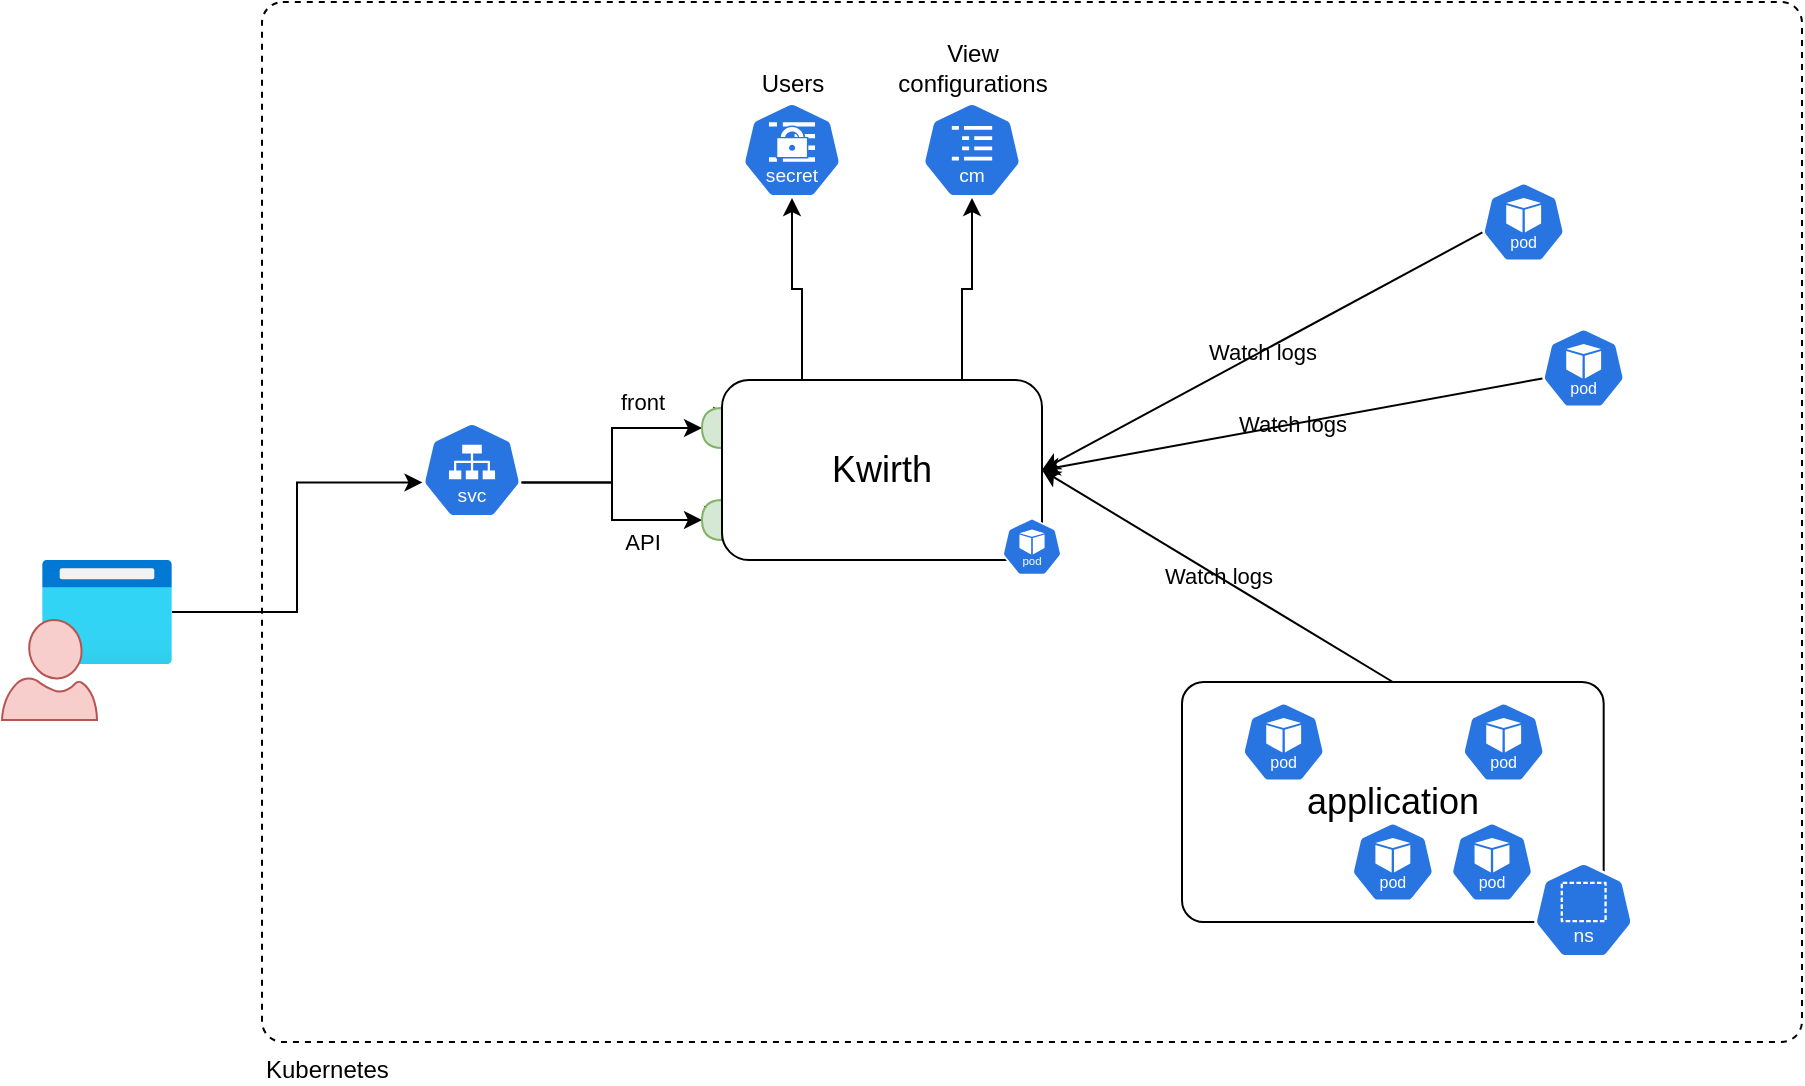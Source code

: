 <mxfile version="24.5.3" type="device">
  <diagram name="kwirth-arch" id="pIbIGLUXCUtjSl2B38el">
    <mxGraphModel dx="1434" dy="836" grid="1" gridSize="10" guides="1" tooltips="1" connect="1" arrows="1" fold="1" page="1" pageScale="1" pageWidth="1100" pageHeight="850" math="0" shadow="0">
      <root>
        <mxCell id="0" />
        <mxCell id="1" parent="0" />
        <mxCell id="6ZEIuo7x0CxOLSnOhvqb-4" value="Kubernetes" style="rounded=1;whiteSpace=wrap;html=1;arcSize=2;fillColor=none;dashed=1;labelPosition=center;verticalLabelPosition=bottom;align=left;verticalAlign=top;" parent="1" vertex="1">
          <mxGeometry x="230" y="165" width="770" height="520" as="geometry" />
        </mxCell>
        <mxCell id="6ZEIuo7x0CxOLSnOhvqb-25" value="application" style="rounded=1;whiteSpace=wrap;html=1;fontSize=18;arcSize=9;" parent="1" vertex="1">
          <mxGeometry x="690" y="505" width="210.84" height="120" as="geometry" />
        </mxCell>
        <mxCell id="6ZEIuo7x0CxOLSnOhvqb-3" value="" style="group" parent="1" vertex="1" connectable="0">
          <mxGeometry x="100" y="444" width="85" height="80" as="geometry" />
        </mxCell>
        <mxCell id="6ZEIuo7x0CxOLSnOhvqb-1" value="" style="image;aspect=fixed;html=1;points=[];align=center;fontSize=12;image=img/lib/azure2/general/Browser.svg;" parent="6ZEIuo7x0CxOLSnOhvqb-3" vertex="1">
          <mxGeometry x="20" width="65" height="52" as="geometry" />
        </mxCell>
        <mxCell id="6ZEIuo7x0CxOLSnOhvqb-2" value="" style="verticalLabelPosition=bottom;html=1;verticalAlign=top;align=center;strokeColor=#b85450;fillColor=#f8cecc;shape=mxgraph.azure.user;" parent="6ZEIuo7x0CxOLSnOhvqb-3" vertex="1">
          <mxGeometry y="30" width="47.5" height="50" as="geometry" />
        </mxCell>
        <mxCell id="6ZEIuo7x0CxOLSnOhvqb-14" style="edgeStyle=orthogonalEdgeStyle;rounded=0;orthogonalLoop=1;jettySize=auto;html=1;exitX=0.995;exitY=0.63;exitDx=0;exitDy=0;exitPerimeter=0;entryX=0;entryY=0.75;entryDx=0;entryDy=0;" parent="1" source="6ZEIuo7x0CxOLSnOhvqb-18" target="6ZEIuo7x0CxOLSnOhvqb-13" edge="1">
          <mxGeometry relative="1" as="geometry" />
        </mxCell>
        <mxCell id="6ZEIuo7x0CxOLSnOhvqb-5" value="" style="aspect=fixed;sketch=0;html=1;dashed=0;whitespace=wrap;verticalLabelPosition=bottom;verticalAlign=top;fillColor=#2875E2;strokeColor=#ffffff;points=[[0.005,0.63,0],[0.1,0.2,0],[0.9,0.2,0],[0.5,0,0],[0.995,0.63,0],[0.72,0.99,0],[0.5,1,0],[0.28,0.99,0]];shape=mxgraph.kubernetes.icon2;kubernetesLabel=1;prIcon=svc" parent="1" vertex="1">
          <mxGeometry x="310" y="375" width="50" height="48" as="geometry" />
        </mxCell>
        <mxCell id="6ZEIuo7x0CxOLSnOhvqb-7" value="View&lt;div&gt;configurations&lt;/div&gt;" style="aspect=fixed;sketch=0;html=1;dashed=0;whitespace=wrap;verticalLabelPosition=top;verticalAlign=bottom;fillColor=#2875E2;strokeColor=#ffffff;points=[[0.005,0.63,0],[0.1,0.2,0],[0.9,0.2,0],[0.5,0,0],[0.995,0.63,0],[0.72,0.99,0],[0.5,1,0],[0.28,0.99,0]];shape=mxgraph.kubernetes.icon2;kubernetesLabel=1;prIcon=cm;labelPosition=center;align=center;" parent="1" vertex="1">
          <mxGeometry x="560" y="215" width="50" height="48" as="geometry" />
        </mxCell>
        <mxCell id="6ZEIuo7x0CxOLSnOhvqb-8" value="Users" style="aspect=fixed;sketch=0;html=1;dashed=0;whitespace=wrap;verticalLabelPosition=top;verticalAlign=bottom;fillColor=#2875E2;strokeColor=#ffffff;points=[[0.005,0.63,0],[0.1,0.2,0],[0.9,0.2,0],[0.5,0,0],[0.995,0.63,0],[0.72,0.99,0],[0.5,1,0],[0.28,0.99,0]];shape=mxgraph.kubernetes.icon2;kubernetesLabel=1;prIcon=secret;labelPosition=center;align=center;" parent="1" vertex="1">
          <mxGeometry x="470" y="215" width="50" height="48" as="geometry" />
        </mxCell>
        <mxCell id="6ZEIuo7x0CxOLSnOhvqb-9" style="edgeStyle=orthogonalEdgeStyle;rounded=0;orthogonalLoop=1;jettySize=auto;html=1;entryX=0.005;entryY=0.63;entryDx=0;entryDy=0;exitX=1;exitY=0.5;exitDx=0;exitDy=0;exitPerimeter=0;entryPerimeter=0;" parent="1" source="6ZEIuo7x0CxOLSnOhvqb-1" target="6ZEIuo7x0CxOLSnOhvqb-5" edge="1">
          <mxGeometry relative="1" as="geometry" />
        </mxCell>
        <mxCell id="6ZEIuo7x0CxOLSnOhvqb-10" style="edgeStyle=orthogonalEdgeStyle;rounded=0;orthogonalLoop=1;jettySize=auto;html=1;entryX=0;entryY=0.25;entryDx=0;entryDy=0;exitX=0.995;exitY=0.63;exitDx=0;exitDy=0;exitPerimeter=0;" parent="1" source="6ZEIuo7x0CxOLSnOhvqb-16" target="6ZEIuo7x0CxOLSnOhvqb-13" edge="1">
          <mxGeometry relative="1" as="geometry" />
        </mxCell>
        <mxCell id="6ZEIuo7x0CxOLSnOhvqb-11" style="edgeStyle=orthogonalEdgeStyle;rounded=0;orthogonalLoop=1;jettySize=auto;html=1;exitX=0.25;exitY=0;exitDx=0;exitDy=0;entryX=0.5;entryY=1;entryDx=0;entryDy=0;entryPerimeter=0;" parent="1" source="6ZEIuo7x0CxOLSnOhvqb-13" target="6ZEIuo7x0CxOLSnOhvqb-8" edge="1">
          <mxGeometry relative="1" as="geometry" />
        </mxCell>
        <mxCell id="6ZEIuo7x0CxOLSnOhvqb-12" style="edgeStyle=orthogonalEdgeStyle;rounded=0;orthogonalLoop=1;jettySize=auto;html=1;exitX=0.75;exitY=0;exitDx=0;exitDy=0;entryX=0.5;entryY=1;entryDx=0;entryDy=0;entryPerimeter=0;" parent="1" source="6ZEIuo7x0CxOLSnOhvqb-13" target="6ZEIuo7x0CxOLSnOhvqb-7" edge="1">
          <mxGeometry relative="1" as="geometry" />
        </mxCell>
        <mxCell id="6ZEIuo7x0CxOLSnOhvqb-17" value="front" style="edgeStyle=orthogonalEdgeStyle;rounded=0;orthogonalLoop=1;jettySize=auto;html=1;entryX=1;entryY=0.5;entryDx=0;entryDy=0;exitX=0.995;exitY=0.63;exitDx=0;exitDy=0;exitPerimeter=0;entryPerimeter=0;" parent="1" source="6ZEIuo7x0CxOLSnOhvqb-5" target="6ZEIuo7x0CxOLSnOhvqb-16" edge="1">
          <mxGeometry x="0.489" y="13" relative="1" as="geometry">
            <mxPoint x="360" y="405" as="sourcePoint" />
            <mxPoint x="460" y="398" as="targetPoint" />
            <mxPoint as="offset" />
          </mxGeometry>
        </mxCell>
        <mxCell id="6ZEIuo7x0CxOLSnOhvqb-16" value="" style="shape=or;whiteSpace=wrap;html=1;rotation=-180;fillColor=#d5e8d4;strokeColor=#82b366;" parent="1" vertex="1">
          <mxGeometry x="450" y="368" width="10" height="20" as="geometry" />
        </mxCell>
        <mxCell id="6ZEIuo7x0CxOLSnOhvqb-19" value="API" style="edgeStyle=orthogonalEdgeStyle;rounded=0;orthogonalLoop=1;jettySize=auto;html=1;exitX=0.995;exitY=0.63;exitDx=0;exitDy=0;exitPerimeter=0;entryX=1;entryY=0.5;entryDx=0;entryDy=0;entryPerimeter=0;" parent="1" source="6ZEIuo7x0CxOLSnOhvqb-5" target="6ZEIuo7x0CxOLSnOhvqb-18" edge="1">
          <mxGeometry x="0.45" y="-11" relative="1" as="geometry">
            <mxPoint x="360" y="405" as="sourcePoint" />
            <mxPoint x="460" y="443" as="targetPoint" />
            <mxPoint as="offset" />
          </mxGeometry>
        </mxCell>
        <mxCell id="6ZEIuo7x0CxOLSnOhvqb-18" value="" style="shape=or;whiteSpace=wrap;html=1;rotation=-180;fillColor=#d5e8d4;strokeColor=#82b366;" parent="1" vertex="1">
          <mxGeometry x="450" y="414" width="10" height="20" as="geometry" />
        </mxCell>
        <mxCell id="6ZEIuo7x0CxOLSnOhvqb-13" value="Kwirth" style="rounded=1;whiteSpace=wrap;html=1;fontSize=18;" parent="1" vertex="1">
          <mxGeometry x="460" y="354" width="160" height="90" as="geometry" />
        </mxCell>
        <mxCell id="6ZEIuo7x0CxOLSnOhvqb-6" value="" style="aspect=fixed;sketch=0;html=1;dashed=0;whitespace=wrap;verticalLabelPosition=bottom;verticalAlign=top;fillColor=#2875E2;strokeColor=#ffffff;points=[[0.005,0.63,0],[0.1,0.2,0],[0.9,0.2,0],[0.5,0,0],[0.995,0.63,0],[0.72,0.99,0],[0.5,1,0],[0.28,0.99,0]];shape=mxgraph.kubernetes.icon2;kubernetesLabel=1;prIcon=pod" parent="1" vertex="1">
          <mxGeometry x="600" y="423.0" width="30" height="28.8" as="geometry" />
        </mxCell>
        <mxCell id="6ZEIuo7x0CxOLSnOhvqb-20" value="" style="aspect=fixed;sketch=0;html=1;dashed=0;whitespace=wrap;verticalLabelPosition=bottom;verticalAlign=top;fillColor=#2875E2;strokeColor=#ffffff;points=[[0.005,0.63,0],[0.1,0.2,0],[0.9,0.2,0],[0.5,0,0],[0.995,0.63,0],[0.72,0.99,0],[0.5,1,0],[0.28,0.99,0]];shape=mxgraph.kubernetes.icon2;kubernetesLabel=1;prIcon=pod" parent="1" vertex="1">
          <mxGeometry x="840" y="255" width="41.67" height="40" as="geometry" />
        </mxCell>
        <mxCell id="6ZEIuo7x0CxOLSnOhvqb-22" value="" style="aspect=fixed;sketch=0;html=1;dashed=0;whitespace=wrap;verticalLabelPosition=bottom;verticalAlign=top;fillColor=#2875E2;strokeColor=#ffffff;points=[[0.005,0.63,0],[0.1,0.2,0],[0.9,0.2,0],[0.5,0,0],[0.995,0.63,0],[0.72,0.99,0],[0.5,1,0],[0.28,0.99,0]];shape=mxgraph.kubernetes.icon2;kubernetesLabel=1;prIcon=pod" parent="1" vertex="1">
          <mxGeometry x="870" y="328" width="41.67" height="40" as="geometry" />
        </mxCell>
        <mxCell id="6ZEIuo7x0CxOLSnOhvqb-23" value="" style="aspect=fixed;sketch=0;html=1;dashed=0;whitespace=wrap;verticalLabelPosition=bottom;verticalAlign=top;fillColor=#2875E2;strokeColor=#ffffff;points=[[0.005,0.63,0],[0.1,0.2,0],[0.9,0.2,0],[0.5,0,0],[0.995,0.63,0],[0.72,0.99,0],[0.5,1,0],[0.28,0.99,0]];shape=mxgraph.kubernetes.icon2;kubernetesLabel=1;prIcon=pod" parent="1" vertex="1">
          <mxGeometry x="720" y="515" width="41.67" height="40" as="geometry" />
        </mxCell>
        <mxCell id="6ZEIuo7x0CxOLSnOhvqb-24" value="" style="aspect=fixed;sketch=0;html=1;dashed=0;whitespace=wrap;verticalLabelPosition=bottom;verticalAlign=top;fillColor=#2875E2;strokeColor=#ffffff;points=[[0.005,0.63,0],[0.1,0.2,0],[0.9,0.2,0],[0.5,0,0],[0.995,0.63,0],[0.72,0.99,0],[0.5,1,0],[0.28,0.99,0]];shape=mxgraph.kubernetes.icon2;kubernetesLabel=1;prIcon=ns" parent="1" vertex="1">
          <mxGeometry x="865.84" y="595" width="50" height="48" as="geometry" />
        </mxCell>
        <mxCell id="6ZEIuo7x0CxOLSnOhvqb-26" value="" style="aspect=fixed;sketch=0;html=1;dashed=0;whitespace=wrap;verticalLabelPosition=bottom;verticalAlign=top;fillColor=#2875E2;strokeColor=#ffffff;points=[[0.005,0.63,0],[0.1,0.2,0],[0.9,0.2,0],[0.5,0,0],[0.995,0.63,0],[0.72,0.99,0],[0.5,1,0],[0.28,0.99,0]];shape=mxgraph.kubernetes.icon2;kubernetesLabel=1;prIcon=pod" parent="1" vertex="1">
          <mxGeometry x="824.17" y="575" width="41.67" height="40" as="geometry" />
        </mxCell>
        <mxCell id="6ZEIuo7x0CxOLSnOhvqb-27" value="" style="aspect=fixed;sketch=0;html=1;dashed=0;whitespace=wrap;verticalLabelPosition=bottom;verticalAlign=top;fillColor=#2875E2;strokeColor=#ffffff;points=[[0.005,0.63,0],[0.1,0.2,0],[0.9,0.2,0],[0.5,0,0],[0.995,0.63,0],[0.72,0.99,0],[0.5,1,0],[0.28,0.99,0]];shape=mxgraph.kubernetes.icon2;kubernetesLabel=1;prIcon=pod" parent="1" vertex="1">
          <mxGeometry x="774.59" y="575" width="41.67" height="40" as="geometry" />
        </mxCell>
        <mxCell id="6ZEIuo7x0CxOLSnOhvqb-28" value="" style="aspect=fixed;sketch=0;html=1;dashed=0;whitespace=wrap;verticalLabelPosition=bottom;verticalAlign=top;fillColor=#2875E2;strokeColor=#ffffff;points=[[0.005,0.63,0],[0.1,0.2,0],[0.9,0.2,0],[0.5,0,0],[0.995,0.63,0],[0.72,0.99,0],[0.5,1,0],[0.28,0.99,0]];shape=mxgraph.kubernetes.icon2;kubernetesLabel=1;prIcon=pod" parent="1" vertex="1">
          <mxGeometry x="830" y="515" width="41.67" height="40" as="geometry" />
        </mxCell>
        <mxCell id="6ZEIuo7x0CxOLSnOhvqb-29" value="Watch logs" style="rounded=0;orthogonalLoop=1;jettySize=auto;html=1;entryX=0.5;entryY=0;entryDx=0;entryDy=0;exitX=1;exitY=0.5;exitDx=0;exitDy=0;endArrow=none;endFill=0;startArrow=classic;startFill=1;labelBackgroundColor=none;" parent="1" source="6ZEIuo7x0CxOLSnOhvqb-13" target="6ZEIuo7x0CxOLSnOhvqb-25" edge="1">
          <mxGeometry relative="1" as="geometry" />
        </mxCell>
        <mxCell id="6ZEIuo7x0CxOLSnOhvqb-30" value="Watch logs" style="rounded=0;orthogonalLoop=1;jettySize=auto;html=1;entryX=0.005;entryY=0.63;entryDx=0;entryDy=0;exitX=1;exitY=0.5;exitDx=0;exitDy=0;entryPerimeter=0;startArrow=classic;startFill=1;endArrow=none;endFill=0;labelBackgroundColor=none;" parent="1" source="6ZEIuo7x0CxOLSnOhvqb-13" target="6ZEIuo7x0CxOLSnOhvqb-20" edge="1">
          <mxGeometry relative="1" as="geometry">
            <mxPoint x="630" y="409" as="sourcePoint" />
            <mxPoint x="805" y="515" as="targetPoint" />
          </mxGeometry>
        </mxCell>
        <mxCell id="6ZEIuo7x0CxOLSnOhvqb-31" value="Watch logs" style="rounded=0;orthogonalLoop=1;jettySize=auto;html=1;entryX=0.005;entryY=0.63;entryDx=0;entryDy=0;exitX=1;exitY=0.5;exitDx=0;exitDy=0;entryPerimeter=0;endArrow=none;endFill=0;startArrow=classic;startFill=1;labelBackgroundColor=none;horizontal=1;" parent="1" source="6ZEIuo7x0CxOLSnOhvqb-13" target="6ZEIuo7x0CxOLSnOhvqb-22" edge="1">
          <mxGeometry relative="1" as="geometry">
            <mxPoint x="630" y="409" as="sourcePoint" />
            <mxPoint x="820" y="310" as="targetPoint" />
          </mxGeometry>
        </mxCell>
      </root>
    </mxGraphModel>
  </diagram>
</mxfile>
